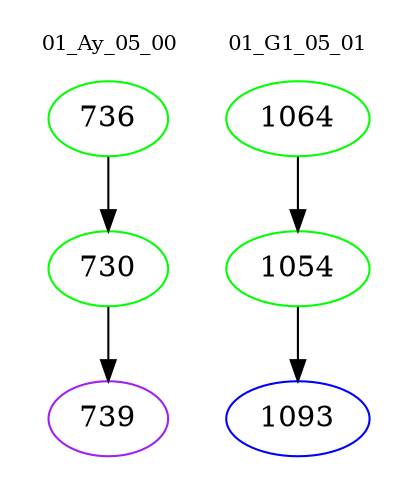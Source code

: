 digraph{
subgraph cluster_0 {
color = white
label = "01_Ay_05_00";
fontsize=10;
T0_736 [label="736", color="green"]
T0_736 -> T0_730 [color="black"]
T0_730 [label="730", color="green"]
T0_730 -> T0_739 [color="black"]
T0_739 [label="739", color="purple"]
}
subgraph cluster_1 {
color = white
label = "01_G1_05_01";
fontsize=10;
T1_1064 [label="1064", color="green"]
T1_1064 -> T1_1054 [color="black"]
T1_1054 [label="1054", color="green"]
T1_1054 -> T1_1093 [color="black"]
T1_1093 [label="1093", color="blue"]
}
}
